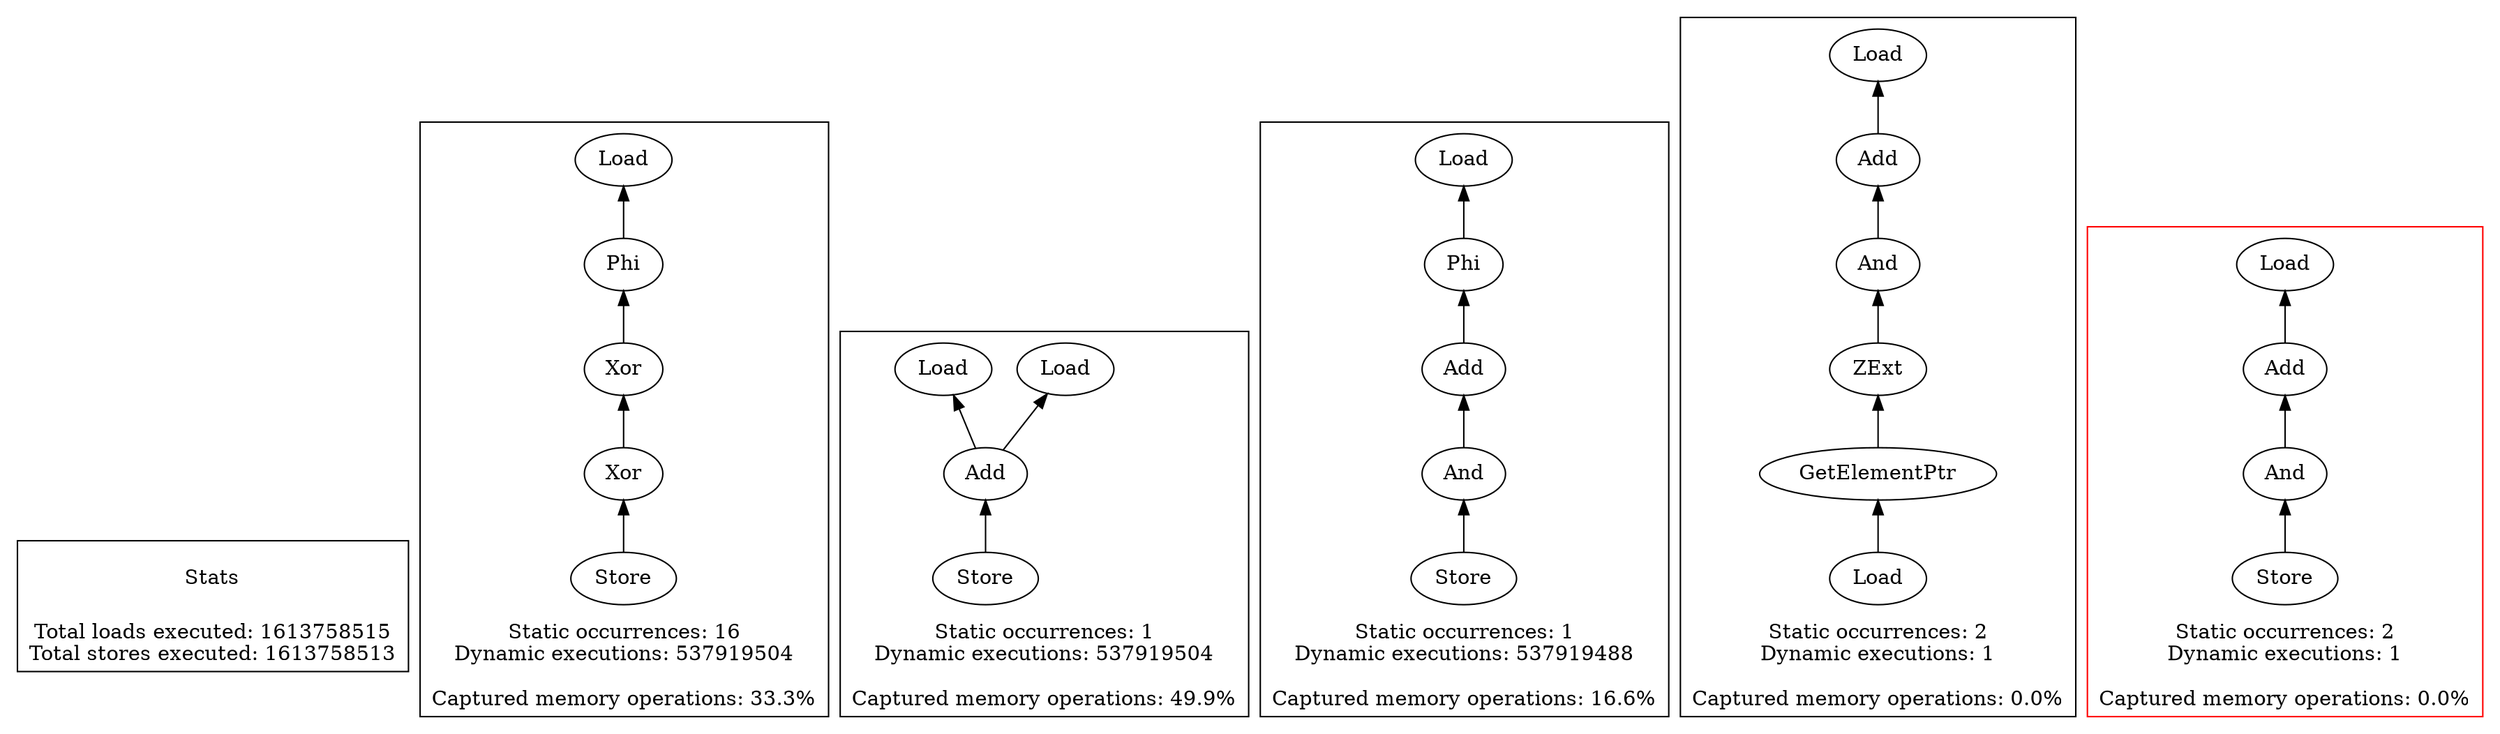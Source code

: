 strict digraph {
rankdir=BT
subgraph {
Stats [shape=plaintext]
cluster=true
label="Total loads executed: 1613758515\nTotal stores executed: 1613758513"
}
subgraph {
"0_53" [label="Phi"]
"0_18" [label="Load"]
"0_53" -> "0_18"
"0_80" [label="Xor"]
"0_80" -> "0_53"
{
rank=min
comment=<Ids: 35, 36, 37, 38, 39, 40, 41, 42, 43, 44, 45, 46, 47, 48, 49, 50>
"0_35" [label="Store"]
}
"0_128" [label="Xor"]
"0_35" -> "0_128"
"0_128" -> "0_80"
cluster=true
label="Static occurrences: 16\nDynamic executions: 537919504\n\nCaptured memory operations: 33.3%"
}
subgraph {
"1_173" [label="Add"]
"1_170" [label="Load"]
"1_173" -> "1_170"
"1_172" [label="Load"]
"1_173" -> "1_172"
{
rank=min
comment=<Ids: 175>
"1_175" [label="Store"]
}
"1_175" -> "1_173"
cluster=true
label="Static occurrences: 1\nDynamic executions: 537919504\n\nCaptured memory operations: 49.9%"
}
subgraph {
{
rank=min
comment=<Ids: 215>
"2_215" [label="Store"]
}
"2_214" [label="And"]
"2_215" -> "2_214"
"2_213" [label="Add"]
"2_214" -> "2_213"
"2_208" [label="Phi"]
"2_213" -> "2_208"
"2_194" [label="Load"]
"2_208" -> "2_194"
cluster=true
label="Static occurrences: 1\nDynamic executions: 537919488\n\nCaptured memory operations: 16.6%"
}
subgraph {
"3_186" [label="Add"]
"3_181" [label="Load"]
"3_186" -> "3_181"
"3_187" [label="And"]
"3_187" -> "3_186"
"3_190" [label="GetElementPtr"]
"3_189" [label="ZExt"]
"3_190" -> "3_189"
"3_189" -> "3_187"
{
rank=min
comment=<Ids: 191, 229>
"3_191" [label="Load"]
}
"3_191" -> "3_190"
cluster=true
label="Static occurrences: 2\nDynamic executions: 1\n\nCaptured memory operations: 0.0%"
}
subgraph {
"4_186" [label="Add"]
"4_181" [label="Load"]
"4_186" -> "4_181"
"4_187" [label="And"]
"4_187" -> "4_186"
{
rank=min
comment=<Ids: 188, 226>
"4_188" [label="Store"]
}
"4_188" -> "4_187"
cluster=true
label="Static occurrences: 2\nDynamic executions: 1\n\nCaptured memory operations: 0.0%"
color=red
}
}
